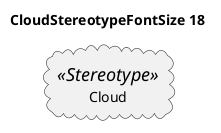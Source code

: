 @startuml
'!include ../../../plantuml-styles/plantuml-ae-skinparam-ex.iuml

skinparam CloudStereotypeFontSize 18

title CloudStereotypeFontSize 18

cloud Cloud <<Stereotype>>
@enduml
